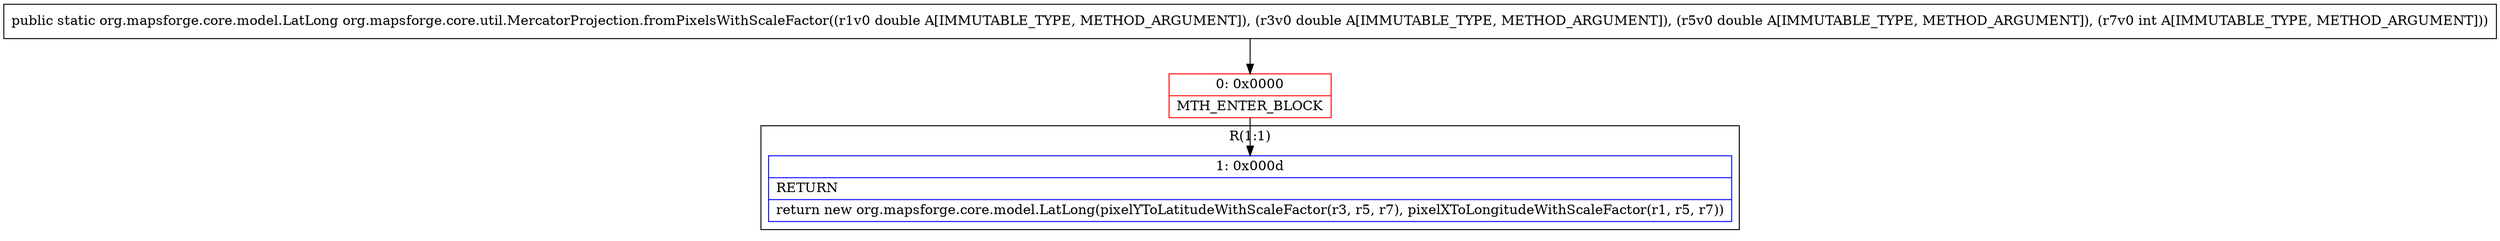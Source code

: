 digraph "CFG fororg.mapsforge.core.util.MercatorProjection.fromPixelsWithScaleFactor(DDDI)Lorg\/mapsforge\/core\/model\/LatLong;" {
subgraph cluster_Region_248209277 {
label = "R(1:1)";
node [shape=record,color=blue];
Node_1 [shape=record,label="{1\:\ 0x000d|RETURN\l|return new org.mapsforge.core.model.LatLong(pixelYToLatitudeWithScaleFactor(r3, r5, r7), pixelXToLongitudeWithScaleFactor(r1, r5, r7))\l}"];
}
Node_0 [shape=record,color=red,label="{0\:\ 0x0000|MTH_ENTER_BLOCK\l}"];
MethodNode[shape=record,label="{public static org.mapsforge.core.model.LatLong org.mapsforge.core.util.MercatorProjection.fromPixelsWithScaleFactor((r1v0 double A[IMMUTABLE_TYPE, METHOD_ARGUMENT]), (r3v0 double A[IMMUTABLE_TYPE, METHOD_ARGUMENT]), (r5v0 double A[IMMUTABLE_TYPE, METHOD_ARGUMENT]), (r7v0 int A[IMMUTABLE_TYPE, METHOD_ARGUMENT])) }"];
MethodNode -> Node_0;
Node_0 -> Node_1;
}

